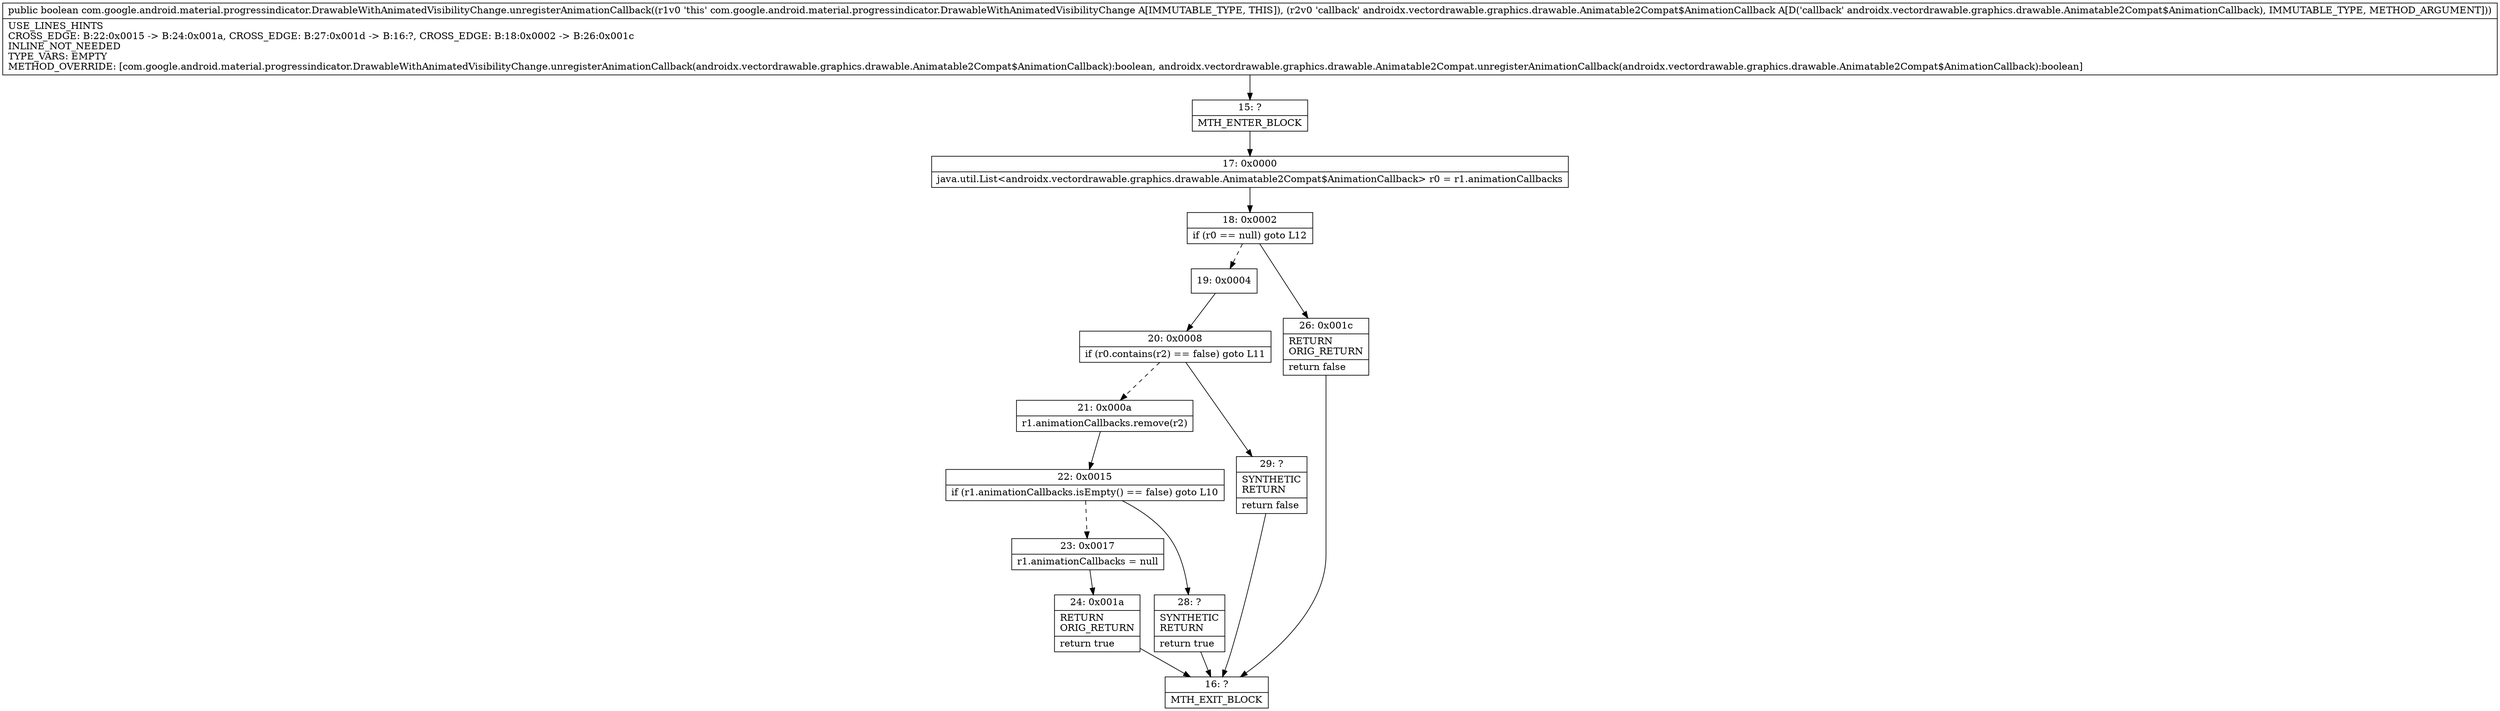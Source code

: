 digraph "CFG forcom.google.android.material.progressindicator.DrawableWithAnimatedVisibilityChange.unregisterAnimationCallback(Landroidx\/vectordrawable\/graphics\/drawable\/Animatable2Compat$AnimationCallback;)Z" {
Node_15 [shape=record,label="{15\:\ ?|MTH_ENTER_BLOCK\l}"];
Node_17 [shape=record,label="{17\:\ 0x0000|java.util.List\<androidx.vectordrawable.graphics.drawable.Animatable2Compat$AnimationCallback\> r0 = r1.animationCallbacks\l}"];
Node_18 [shape=record,label="{18\:\ 0x0002|if (r0 == null) goto L12\l}"];
Node_19 [shape=record,label="{19\:\ 0x0004}"];
Node_20 [shape=record,label="{20\:\ 0x0008|if (r0.contains(r2) == false) goto L11\l}"];
Node_21 [shape=record,label="{21\:\ 0x000a|r1.animationCallbacks.remove(r2)\l}"];
Node_22 [shape=record,label="{22\:\ 0x0015|if (r1.animationCallbacks.isEmpty() == false) goto L10\l}"];
Node_23 [shape=record,label="{23\:\ 0x0017|r1.animationCallbacks = null\l}"];
Node_24 [shape=record,label="{24\:\ 0x001a|RETURN\lORIG_RETURN\l|return true\l}"];
Node_16 [shape=record,label="{16\:\ ?|MTH_EXIT_BLOCK\l}"];
Node_28 [shape=record,label="{28\:\ ?|SYNTHETIC\lRETURN\l|return true\l}"];
Node_29 [shape=record,label="{29\:\ ?|SYNTHETIC\lRETURN\l|return false\l}"];
Node_26 [shape=record,label="{26\:\ 0x001c|RETURN\lORIG_RETURN\l|return false\l}"];
MethodNode[shape=record,label="{public boolean com.google.android.material.progressindicator.DrawableWithAnimatedVisibilityChange.unregisterAnimationCallback((r1v0 'this' com.google.android.material.progressindicator.DrawableWithAnimatedVisibilityChange A[IMMUTABLE_TYPE, THIS]), (r2v0 'callback' androidx.vectordrawable.graphics.drawable.Animatable2Compat$AnimationCallback A[D('callback' androidx.vectordrawable.graphics.drawable.Animatable2Compat$AnimationCallback), IMMUTABLE_TYPE, METHOD_ARGUMENT]))  | USE_LINES_HINTS\lCROSS_EDGE: B:22:0x0015 \-\> B:24:0x001a, CROSS_EDGE: B:27:0x001d \-\> B:16:?, CROSS_EDGE: B:18:0x0002 \-\> B:26:0x001c\lINLINE_NOT_NEEDED\lTYPE_VARS: EMPTY\lMETHOD_OVERRIDE: [com.google.android.material.progressindicator.DrawableWithAnimatedVisibilityChange.unregisterAnimationCallback(androidx.vectordrawable.graphics.drawable.Animatable2Compat$AnimationCallback):boolean, androidx.vectordrawable.graphics.drawable.Animatable2Compat.unregisterAnimationCallback(androidx.vectordrawable.graphics.drawable.Animatable2Compat$AnimationCallback):boolean]\l}"];
MethodNode -> Node_15;Node_15 -> Node_17;
Node_17 -> Node_18;
Node_18 -> Node_19[style=dashed];
Node_18 -> Node_26;
Node_19 -> Node_20;
Node_20 -> Node_21[style=dashed];
Node_20 -> Node_29;
Node_21 -> Node_22;
Node_22 -> Node_23[style=dashed];
Node_22 -> Node_28;
Node_23 -> Node_24;
Node_24 -> Node_16;
Node_28 -> Node_16;
Node_29 -> Node_16;
Node_26 -> Node_16;
}

